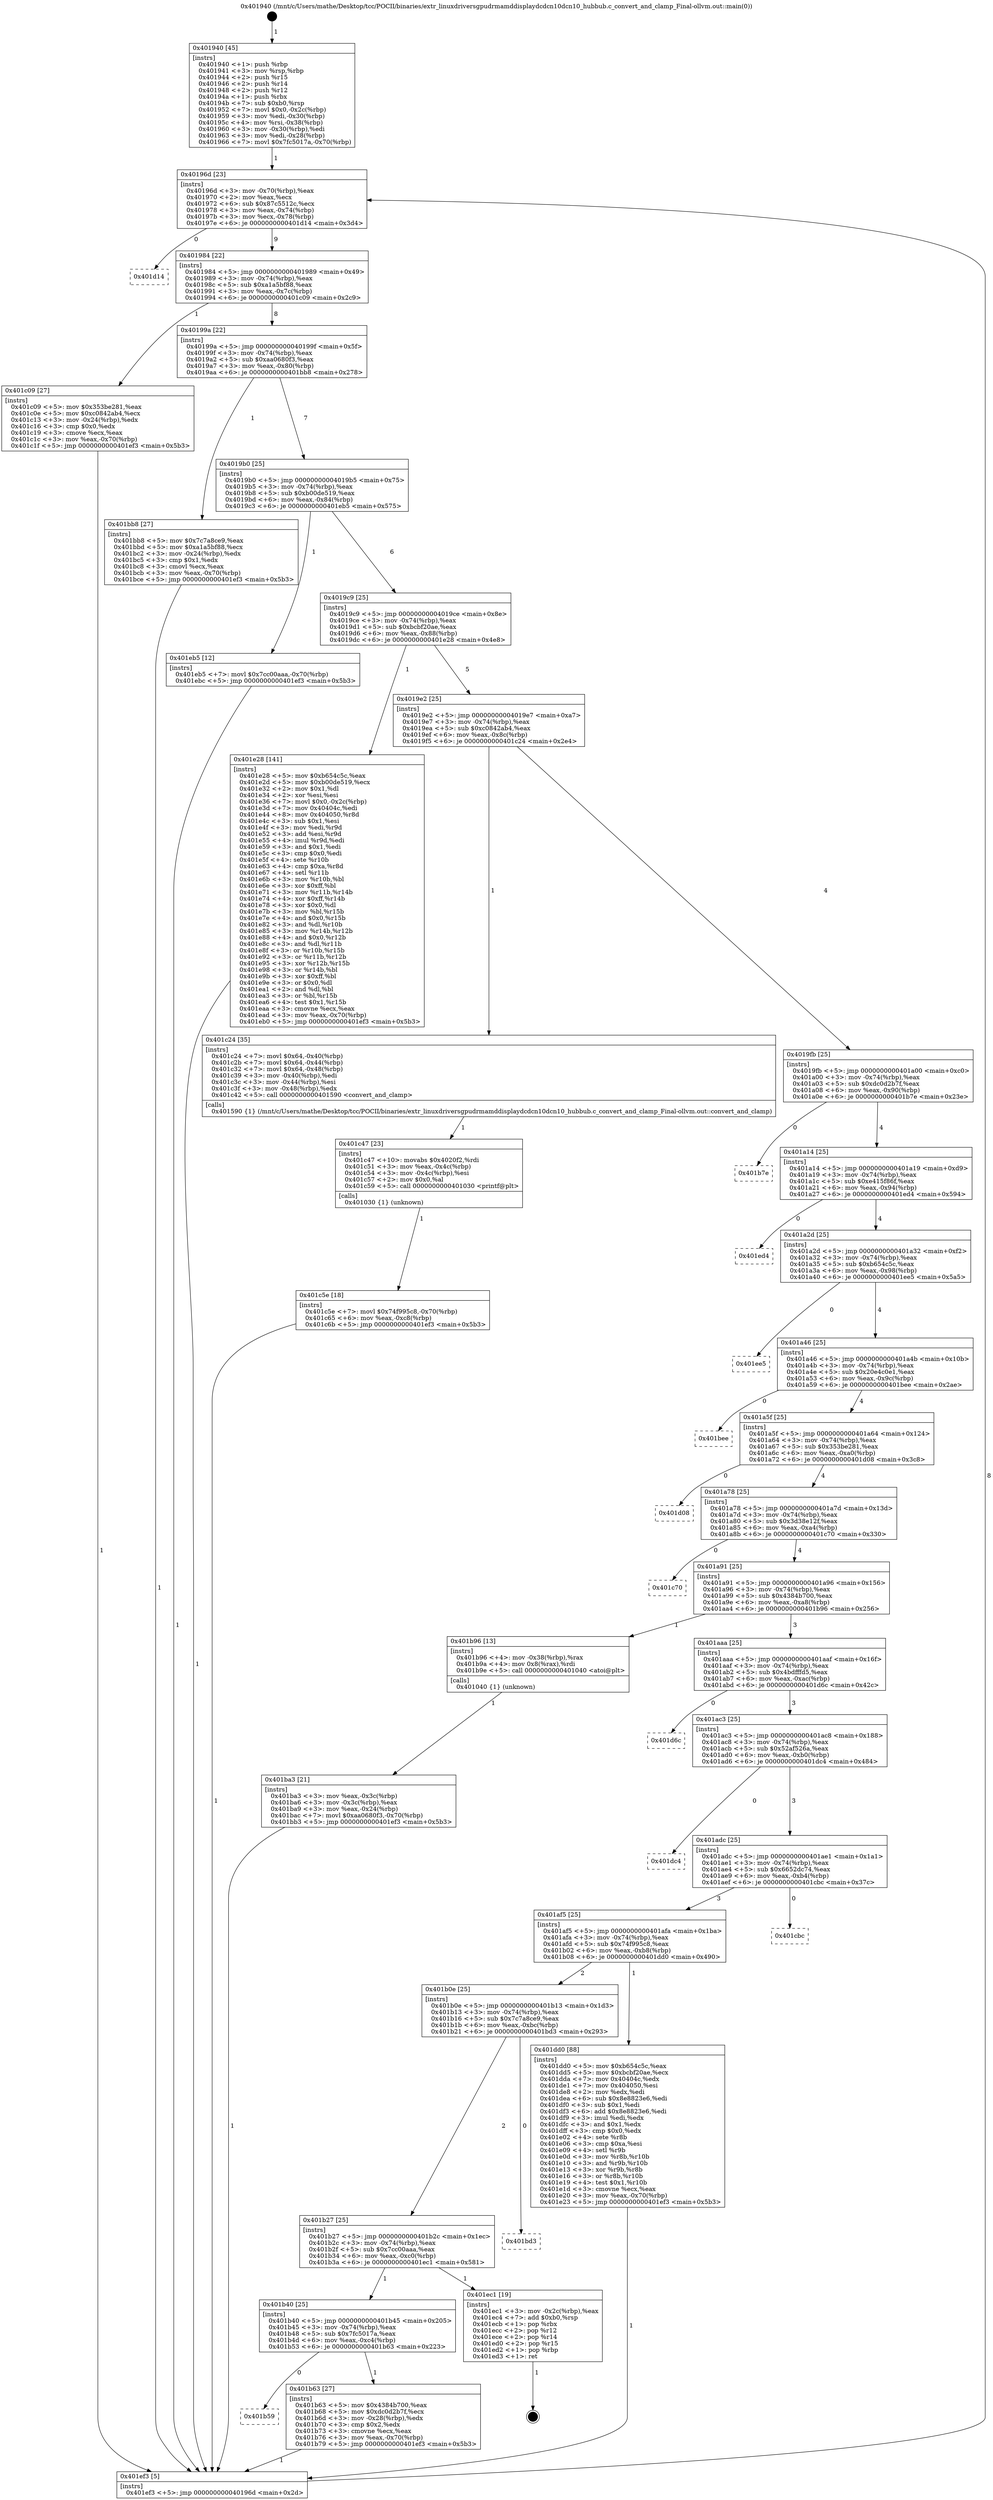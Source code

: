 digraph "0x401940" {
  label = "0x401940 (/mnt/c/Users/mathe/Desktop/tcc/POCII/binaries/extr_linuxdriversgpudrmamddisplaydcdcn10dcn10_hubbub.c_convert_and_clamp_Final-ollvm.out::main(0))"
  labelloc = "t"
  node[shape=record]

  Entry [label="",width=0.3,height=0.3,shape=circle,fillcolor=black,style=filled]
  "0x40196d" [label="{
     0x40196d [23]\l
     | [instrs]\l
     &nbsp;&nbsp;0x40196d \<+3\>: mov -0x70(%rbp),%eax\l
     &nbsp;&nbsp;0x401970 \<+2\>: mov %eax,%ecx\l
     &nbsp;&nbsp;0x401972 \<+6\>: sub $0x87c5512c,%ecx\l
     &nbsp;&nbsp;0x401978 \<+3\>: mov %eax,-0x74(%rbp)\l
     &nbsp;&nbsp;0x40197b \<+3\>: mov %ecx,-0x78(%rbp)\l
     &nbsp;&nbsp;0x40197e \<+6\>: je 0000000000401d14 \<main+0x3d4\>\l
  }"]
  "0x401d14" [label="{
     0x401d14\l
  }", style=dashed]
  "0x401984" [label="{
     0x401984 [22]\l
     | [instrs]\l
     &nbsp;&nbsp;0x401984 \<+5\>: jmp 0000000000401989 \<main+0x49\>\l
     &nbsp;&nbsp;0x401989 \<+3\>: mov -0x74(%rbp),%eax\l
     &nbsp;&nbsp;0x40198c \<+5\>: sub $0xa1a5bf88,%eax\l
     &nbsp;&nbsp;0x401991 \<+3\>: mov %eax,-0x7c(%rbp)\l
     &nbsp;&nbsp;0x401994 \<+6\>: je 0000000000401c09 \<main+0x2c9\>\l
  }"]
  Exit [label="",width=0.3,height=0.3,shape=circle,fillcolor=black,style=filled,peripheries=2]
  "0x401c09" [label="{
     0x401c09 [27]\l
     | [instrs]\l
     &nbsp;&nbsp;0x401c09 \<+5\>: mov $0x353be281,%eax\l
     &nbsp;&nbsp;0x401c0e \<+5\>: mov $0xc0842ab4,%ecx\l
     &nbsp;&nbsp;0x401c13 \<+3\>: mov -0x24(%rbp),%edx\l
     &nbsp;&nbsp;0x401c16 \<+3\>: cmp $0x0,%edx\l
     &nbsp;&nbsp;0x401c19 \<+3\>: cmove %ecx,%eax\l
     &nbsp;&nbsp;0x401c1c \<+3\>: mov %eax,-0x70(%rbp)\l
     &nbsp;&nbsp;0x401c1f \<+5\>: jmp 0000000000401ef3 \<main+0x5b3\>\l
  }"]
  "0x40199a" [label="{
     0x40199a [22]\l
     | [instrs]\l
     &nbsp;&nbsp;0x40199a \<+5\>: jmp 000000000040199f \<main+0x5f\>\l
     &nbsp;&nbsp;0x40199f \<+3\>: mov -0x74(%rbp),%eax\l
     &nbsp;&nbsp;0x4019a2 \<+5\>: sub $0xaa0680f3,%eax\l
     &nbsp;&nbsp;0x4019a7 \<+3\>: mov %eax,-0x80(%rbp)\l
     &nbsp;&nbsp;0x4019aa \<+6\>: je 0000000000401bb8 \<main+0x278\>\l
  }"]
  "0x401c5e" [label="{
     0x401c5e [18]\l
     | [instrs]\l
     &nbsp;&nbsp;0x401c5e \<+7\>: movl $0x74f995c8,-0x70(%rbp)\l
     &nbsp;&nbsp;0x401c65 \<+6\>: mov %eax,-0xc8(%rbp)\l
     &nbsp;&nbsp;0x401c6b \<+5\>: jmp 0000000000401ef3 \<main+0x5b3\>\l
  }"]
  "0x401bb8" [label="{
     0x401bb8 [27]\l
     | [instrs]\l
     &nbsp;&nbsp;0x401bb8 \<+5\>: mov $0x7c7a8ce9,%eax\l
     &nbsp;&nbsp;0x401bbd \<+5\>: mov $0xa1a5bf88,%ecx\l
     &nbsp;&nbsp;0x401bc2 \<+3\>: mov -0x24(%rbp),%edx\l
     &nbsp;&nbsp;0x401bc5 \<+3\>: cmp $0x1,%edx\l
     &nbsp;&nbsp;0x401bc8 \<+3\>: cmovl %ecx,%eax\l
     &nbsp;&nbsp;0x401bcb \<+3\>: mov %eax,-0x70(%rbp)\l
     &nbsp;&nbsp;0x401bce \<+5\>: jmp 0000000000401ef3 \<main+0x5b3\>\l
  }"]
  "0x4019b0" [label="{
     0x4019b0 [25]\l
     | [instrs]\l
     &nbsp;&nbsp;0x4019b0 \<+5\>: jmp 00000000004019b5 \<main+0x75\>\l
     &nbsp;&nbsp;0x4019b5 \<+3\>: mov -0x74(%rbp),%eax\l
     &nbsp;&nbsp;0x4019b8 \<+5\>: sub $0xb00de519,%eax\l
     &nbsp;&nbsp;0x4019bd \<+6\>: mov %eax,-0x84(%rbp)\l
     &nbsp;&nbsp;0x4019c3 \<+6\>: je 0000000000401eb5 \<main+0x575\>\l
  }"]
  "0x401c47" [label="{
     0x401c47 [23]\l
     | [instrs]\l
     &nbsp;&nbsp;0x401c47 \<+10\>: movabs $0x4020f2,%rdi\l
     &nbsp;&nbsp;0x401c51 \<+3\>: mov %eax,-0x4c(%rbp)\l
     &nbsp;&nbsp;0x401c54 \<+3\>: mov -0x4c(%rbp),%esi\l
     &nbsp;&nbsp;0x401c57 \<+2\>: mov $0x0,%al\l
     &nbsp;&nbsp;0x401c59 \<+5\>: call 0000000000401030 \<printf@plt\>\l
     | [calls]\l
     &nbsp;&nbsp;0x401030 \{1\} (unknown)\l
  }"]
  "0x401eb5" [label="{
     0x401eb5 [12]\l
     | [instrs]\l
     &nbsp;&nbsp;0x401eb5 \<+7\>: movl $0x7cc00aaa,-0x70(%rbp)\l
     &nbsp;&nbsp;0x401ebc \<+5\>: jmp 0000000000401ef3 \<main+0x5b3\>\l
  }"]
  "0x4019c9" [label="{
     0x4019c9 [25]\l
     | [instrs]\l
     &nbsp;&nbsp;0x4019c9 \<+5\>: jmp 00000000004019ce \<main+0x8e\>\l
     &nbsp;&nbsp;0x4019ce \<+3\>: mov -0x74(%rbp),%eax\l
     &nbsp;&nbsp;0x4019d1 \<+5\>: sub $0xbcbf20ae,%eax\l
     &nbsp;&nbsp;0x4019d6 \<+6\>: mov %eax,-0x88(%rbp)\l
     &nbsp;&nbsp;0x4019dc \<+6\>: je 0000000000401e28 \<main+0x4e8\>\l
  }"]
  "0x401ba3" [label="{
     0x401ba3 [21]\l
     | [instrs]\l
     &nbsp;&nbsp;0x401ba3 \<+3\>: mov %eax,-0x3c(%rbp)\l
     &nbsp;&nbsp;0x401ba6 \<+3\>: mov -0x3c(%rbp),%eax\l
     &nbsp;&nbsp;0x401ba9 \<+3\>: mov %eax,-0x24(%rbp)\l
     &nbsp;&nbsp;0x401bac \<+7\>: movl $0xaa0680f3,-0x70(%rbp)\l
     &nbsp;&nbsp;0x401bb3 \<+5\>: jmp 0000000000401ef3 \<main+0x5b3\>\l
  }"]
  "0x401e28" [label="{
     0x401e28 [141]\l
     | [instrs]\l
     &nbsp;&nbsp;0x401e28 \<+5\>: mov $0xb654c5c,%eax\l
     &nbsp;&nbsp;0x401e2d \<+5\>: mov $0xb00de519,%ecx\l
     &nbsp;&nbsp;0x401e32 \<+2\>: mov $0x1,%dl\l
     &nbsp;&nbsp;0x401e34 \<+2\>: xor %esi,%esi\l
     &nbsp;&nbsp;0x401e36 \<+7\>: movl $0x0,-0x2c(%rbp)\l
     &nbsp;&nbsp;0x401e3d \<+7\>: mov 0x40404c,%edi\l
     &nbsp;&nbsp;0x401e44 \<+8\>: mov 0x404050,%r8d\l
     &nbsp;&nbsp;0x401e4c \<+3\>: sub $0x1,%esi\l
     &nbsp;&nbsp;0x401e4f \<+3\>: mov %edi,%r9d\l
     &nbsp;&nbsp;0x401e52 \<+3\>: add %esi,%r9d\l
     &nbsp;&nbsp;0x401e55 \<+4\>: imul %r9d,%edi\l
     &nbsp;&nbsp;0x401e59 \<+3\>: and $0x1,%edi\l
     &nbsp;&nbsp;0x401e5c \<+3\>: cmp $0x0,%edi\l
     &nbsp;&nbsp;0x401e5f \<+4\>: sete %r10b\l
     &nbsp;&nbsp;0x401e63 \<+4\>: cmp $0xa,%r8d\l
     &nbsp;&nbsp;0x401e67 \<+4\>: setl %r11b\l
     &nbsp;&nbsp;0x401e6b \<+3\>: mov %r10b,%bl\l
     &nbsp;&nbsp;0x401e6e \<+3\>: xor $0xff,%bl\l
     &nbsp;&nbsp;0x401e71 \<+3\>: mov %r11b,%r14b\l
     &nbsp;&nbsp;0x401e74 \<+4\>: xor $0xff,%r14b\l
     &nbsp;&nbsp;0x401e78 \<+3\>: xor $0x0,%dl\l
     &nbsp;&nbsp;0x401e7b \<+3\>: mov %bl,%r15b\l
     &nbsp;&nbsp;0x401e7e \<+4\>: and $0x0,%r15b\l
     &nbsp;&nbsp;0x401e82 \<+3\>: and %dl,%r10b\l
     &nbsp;&nbsp;0x401e85 \<+3\>: mov %r14b,%r12b\l
     &nbsp;&nbsp;0x401e88 \<+4\>: and $0x0,%r12b\l
     &nbsp;&nbsp;0x401e8c \<+3\>: and %dl,%r11b\l
     &nbsp;&nbsp;0x401e8f \<+3\>: or %r10b,%r15b\l
     &nbsp;&nbsp;0x401e92 \<+3\>: or %r11b,%r12b\l
     &nbsp;&nbsp;0x401e95 \<+3\>: xor %r12b,%r15b\l
     &nbsp;&nbsp;0x401e98 \<+3\>: or %r14b,%bl\l
     &nbsp;&nbsp;0x401e9b \<+3\>: xor $0xff,%bl\l
     &nbsp;&nbsp;0x401e9e \<+3\>: or $0x0,%dl\l
     &nbsp;&nbsp;0x401ea1 \<+2\>: and %dl,%bl\l
     &nbsp;&nbsp;0x401ea3 \<+3\>: or %bl,%r15b\l
     &nbsp;&nbsp;0x401ea6 \<+4\>: test $0x1,%r15b\l
     &nbsp;&nbsp;0x401eaa \<+3\>: cmovne %ecx,%eax\l
     &nbsp;&nbsp;0x401ead \<+3\>: mov %eax,-0x70(%rbp)\l
     &nbsp;&nbsp;0x401eb0 \<+5\>: jmp 0000000000401ef3 \<main+0x5b3\>\l
  }"]
  "0x4019e2" [label="{
     0x4019e2 [25]\l
     | [instrs]\l
     &nbsp;&nbsp;0x4019e2 \<+5\>: jmp 00000000004019e7 \<main+0xa7\>\l
     &nbsp;&nbsp;0x4019e7 \<+3\>: mov -0x74(%rbp),%eax\l
     &nbsp;&nbsp;0x4019ea \<+5\>: sub $0xc0842ab4,%eax\l
     &nbsp;&nbsp;0x4019ef \<+6\>: mov %eax,-0x8c(%rbp)\l
     &nbsp;&nbsp;0x4019f5 \<+6\>: je 0000000000401c24 \<main+0x2e4\>\l
  }"]
  "0x401940" [label="{
     0x401940 [45]\l
     | [instrs]\l
     &nbsp;&nbsp;0x401940 \<+1\>: push %rbp\l
     &nbsp;&nbsp;0x401941 \<+3\>: mov %rsp,%rbp\l
     &nbsp;&nbsp;0x401944 \<+2\>: push %r15\l
     &nbsp;&nbsp;0x401946 \<+2\>: push %r14\l
     &nbsp;&nbsp;0x401948 \<+2\>: push %r12\l
     &nbsp;&nbsp;0x40194a \<+1\>: push %rbx\l
     &nbsp;&nbsp;0x40194b \<+7\>: sub $0xb0,%rsp\l
     &nbsp;&nbsp;0x401952 \<+7\>: movl $0x0,-0x2c(%rbp)\l
     &nbsp;&nbsp;0x401959 \<+3\>: mov %edi,-0x30(%rbp)\l
     &nbsp;&nbsp;0x40195c \<+4\>: mov %rsi,-0x38(%rbp)\l
     &nbsp;&nbsp;0x401960 \<+3\>: mov -0x30(%rbp),%edi\l
     &nbsp;&nbsp;0x401963 \<+3\>: mov %edi,-0x28(%rbp)\l
     &nbsp;&nbsp;0x401966 \<+7\>: movl $0x7fc5017a,-0x70(%rbp)\l
  }"]
  "0x401c24" [label="{
     0x401c24 [35]\l
     | [instrs]\l
     &nbsp;&nbsp;0x401c24 \<+7\>: movl $0x64,-0x40(%rbp)\l
     &nbsp;&nbsp;0x401c2b \<+7\>: movl $0x64,-0x44(%rbp)\l
     &nbsp;&nbsp;0x401c32 \<+7\>: movl $0x64,-0x48(%rbp)\l
     &nbsp;&nbsp;0x401c39 \<+3\>: mov -0x40(%rbp),%edi\l
     &nbsp;&nbsp;0x401c3c \<+3\>: mov -0x44(%rbp),%esi\l
     &nbsp;&nbsp;0x401c3f \<+3\>: mov -0x48(%rbp),%edx\l
     &nbsp;&nbsp;0x401c42 \<+5\>: call 0000000000401590 \<convert_and_clamp\>\l
     | [calls]\l
     &nbsp;&nbsp;0x401590 \{1\} (/mnt/c/Users/mathe/Desktop/tcc/POCII/binaries/extr_linuxdriversgpudrmamddisplaydcdcn10dcn10_hubbub.c_convert_and_clamp_Final-ollvm.out::convert_and_clamp)\l
  }"]
  "0x4019fb" [label="{
     0x4019fb [25]\l
     | [instrs]\l
     &nbsp;&nbsp;0x4019fb \<+5\>: jmp 0000000000401a00 \<main+0xc0\>\l
     &nbsp;&nbsp;0x401a00 \<+3\>: mov -0x74(%rbp),%eax\l
     &nbsp;&nbsp;0x401a03 \<+5\>: sub $0xdc0d2b7f,%eax\l
     &nbsp;&nbsp;0x401a08 \<+6\>: mov %eax,-0x90(%rbp)\l
     &nbsp;&nbsp;0x401a0e \<+6\>: je 0000000000401b7e \<main+0x23e\>\l
  }"]
  "0x401ef3" [label="{
     0x401ef3 [5]\l
     | [instrs]\l
     &nbsp;&nbsp;0x401ef3 \<+5\>: jmp 000000000040196d \<main+0x2d\>\l
  }"]
  "0x401b7e" [label="{
     0x401b7e\l
  }", style=dashed]
  "0x401a14" [label="{
     0x401a14 [25]\l
     | [instrs]\l
     &nbsp;&nbsp;0x401a14 \<+5\>: jmp 0000000000401a19 \<main+0xd9\>\l
     &nbsp;&nbsp;0x401a19 \<+3\>: mov -0x74(%rbp),%eax\l
     &nbsp;&nbsp;0x401a1c \<+5\>: sub $0xe415f86f,%eax\l
     &nbsp;&nbsp;0x401a21 \<+6\>: mov %eax,-0x94(%rbp)\l
     &nbsp;&nbsp;0x401a27 \<+6\>: je 0000000000401ed4 \<main+0x594\>\l
  }"]
  "0x401b59" [label="{
     0x401b59\l
  }", style=dashed]
  "0x401ed4" [label="{
     0x401ed4\l
  }", style=dashed]
  "0x401a2d" [label="{
     0x401a2d [25]\l
     | [instrs]\l
     &nbsp;&nbsp;0x401a2d \<+5\>: jmp 0000000000401a32 \<main+0xf2\>\l
     &nbsp;&nbsp;0x401a32 \<+3\>: mov -0x74(%rbp),%eax\l
     &nbsp;&nbsp;0x401a35 \<+5\>: sub $0xb654c5c,%eax\l
     &nbsp;&nbsp;0x401a3a \<+6\>: mov %eax,-0x98(%rbp)\l
     &nbsp;&nbsp;0x401a40 \<+6\>: je 0000000000401ee5 \<main+0x5a5\>\l
  }"]
  "0x401b63" [label="{
     0x401b63 [27]\l
     | [instrs]\l
     &nbsp;&nbsp;0x401b63 \<+5\>: mov $0x4384b700,%eax\l
     &nbsp;&nbsp;0x401b68 \<+5\>: mov $0xdc0d2b7f,%ecx\l
     &nbsp;&nbsp;0x401b6d \<+3\>: mov -0x28(%rbp),%edx\l
     &nbsp;&nbsp;0x401b70 \<+3\>: cmp $0x2,%edx\l
     &nbsp;&nbsp;0x401b73 \<+3\>: cmovne %ecx,%eax\l
     &nbsp;&nbsp;0x401b76 \<+3\>: mov %eax,-0x70(%rbp)\l
     &nbsp;&nbsp;0x401b79 \<+5\>: jmp 0000000000401ef3 \<main+0x5b3\>\l
  }"]
  "0x401ee5" [label="{
     0x401ee5\l
  }", style=dashed]
  "0x401a46" [label="{
     0x401a46 [25]\l
     | [instrs]\l
     &nbsp;&nbsp;0x401a46 \<+5\>: jmp 0000000000401a4b \<main+0x10b\>\l
     &nbsp;&nbsp;0x401a4b \<+3\>: mov -0x74(%rbp),%eax\l
     &nbsp;&nbsp;0x401a4e \<+5\>: sub $0x20e4c0e1,%eax\l
     &nbsp;&nbsp;0x401a53 \<+6\>: mov %eax,-0x9c(%rbp)\l
     &nbsp;&nbsp;0x401a59 \<+6\>: je 0000000000401bee \<main+0x2ae\>\l
  }"]
  "0x401b40" [label="{
     0x401b40 [25]\l
     | [instrs]\l
     &nbsp;&nbsp;0x401b40 \<+5\>: jmp 0000000000401b45 \<main+0x205\>\l
     &nbsp;&nbsp;0x401b45 \<+3\>: mov -0x74(%rbp),%eax\l
     &nbsp;&nbsp;0x401b48 \<+5\>: sub $0x7fc5017a,%eax\l
     &nbsp;&nbsp;0x401b4d \<+6\>: mov %eax,-0xc4(%rbp)\l
     &nbsp;&nbsp;0x401b53 \<+6\>: je 0000000000401b63 \<main+0x223\>\l
  }"]
  "0x401bee" [label="{
     0x401bee\l
  }", style=dashed]
  "0x401a5f" [label="{
     0x401a5f [25]\l
     | [instrs]\l
     &nbsp;&nbsp;0x401a5f \<+5\>: jmp 0000000000401a64 \<main+0x124\>\l
     &nbsp;&nbsp;0x401a64 \<+3\>: mov -0x74(%rbp),%eax\l
     &nbsp;&nbsp;0x401a67 \<+5\>: sub $0x353be281,%eax\l
     &nbsp;&nbsp;0x401a6c \<+6\>: mov %eax,-0xa0(%rbp)\l
     &nbsp;&nbsp;0x401a72 \<+6\>: je 0000000000401d08 \<main+0x3c8\>\l
  }"]
  "0x401ec1" [label="{
     0x401ec1 [19]\l
     | [instrs]\l
     &nbsp;&nbsp;0x401ec1 \<+3\>: mov -0x2c(%rbp),%eax\l
     &nbsp;&nbsp;0x401ec4 \<+7\>: add $0xb0,%rsp\l
     &nbsp;&nbsp;0x401ecb \<+1\>: pop %rbx\l
     &nbsp;&nbsp;0x401ecc \<+2\>: pop %r12\l
     &nbsp;&nbsp;0x401ece \<+2\>: pop %r14\l
     &nbsp;&nbsp;0x401ed0 \<+2\>: pop %r15\l
     &nbsp;&nbsp;0x401ed2 \<+1\>: pop %rbp\l
     &nbsp;&nbsp;0x401ed3 \<+1\>: ret\l
  }"]
  "0x401d08" [label="{
     0x401d08\l
  }", style=dashed]
  "0x401a78" [label="{
     0x401a78 [25]\l
     | [instrs]\l
     &nbsp;&nbsp;0x401a78 \<+5\>: jmp 0000000000401a7d \<main+0x13d\>\l
     &nbsp;&nbsp;0x401a7d \<+3\>: mov -0x74(%rbp),%eax\l
     &nbsp;&nbsp;0x401a80 \<+5\>: sub $0x3d38e12f,%eax\l
     &nbsp;&nbsp;0x401a85 \<+6\>: mov %eax,-0xa4(%rbp)\l
     &nbsp;&nbsp;0x401a8b \<+6\>: je 0000000000401c70 \<main+0x330\>\l
  }"]
  "0x401b27" [label="{
     0x401b27 [25]\l
     | [instrs]\l
     &nbsp;&nbsp;0x401b27 \<+5\>: jmp 0000000000401b2c \<main+0x1ec\>\l
     &nbsp;&nbsp;0x401b2c \<+3\>: mov -0x74(%rbp),%eax\l
     &nbsp;&nbsp;0x401b2f \<+5\>: sub $0x7cc00aaa,%eax\l
     &nbsp;&nbsp;0x401b34 \<+6\>: mov %eax,-0xc0(%rbp)\l
     &nbsp;&nbsp;0x401b3a \<+6\>: je 0000000000401ec1 \<main+0x581\>\l
  }"]
  "0x401c70" [label="{
     0x401c70\l
  }", style=dashed]
  "0x401a91" [label="{
     0x401a91 [25]\l
     | [instrs]\l
     &nbsp;&nbsp;0x401a91 \<+5\>: jmp 0000000000401a96 \<main+0x156\>\l
     &nbsp;&nbsp;0x401a96 \<+3\>: mov -0x74(%rbp),%eax\l
     &nbsp;&nbsp;0x401a99 \<+5\>: sub $0x4384b700,%eax\l
     &nbsp;&nbsp;0x401a9e \<+6\>: mov %eax,-0xa8(%rbp)\l
     &nbsp;&nbsp;0x401aa4 \<+6\>: je 0000000000401b96 \<main+0x256\>\l
  }"]
  "0x401bd3" [label="{
     0x401bd3\l
  }", style=dashed]
  "0x401b96" [label="{
     0x401b96 [13]\l
     | [instrs]\l
     &nbsp;&nbsp;0x401b96 \<+4\>: mov -0x38(%rbp),%rax\l
     &nbsp;&nbsp;0x401b9a \<+4\>: mov 0x8(%rax),%rdi\l
     &nbsp;&nbsp;0x401b9e \<+5\>: call 0000000000401040 \<atoi@plt\>\l
     | [calls]\l
     &nbsp;&nbsp;0x401040 \{1\} (unknown)\l
  }"]
  "0x401aaa" [label="{
     0x401aaa [25]\l
     | [instrs]\l
     &nbsp;&nbsp;0x401aaa \<+5\>: jmp 0000000000401aaf \<main+0x16f\>\l
     &nbsp;&nbsp;0x401aaf \<+3\>: mov -0x74(%rbp),%eax\l
     &nbsp;&nbsp;0x401ab2 \<+5\>: sub $0x4bdfffd5,%eax\l
     &nbsp;&nbsp;0x401ab7 \<+6\>: mov %eax,-0xac(%rbp)\l
     &nbsp;&nbsp;0x401abd \<+6\>: je 0000000000401d6c \<main+0x42c\>\l
  }"]
  "0x401b0e" [label="{
     0x401b0e [25]\l
     | [instrs]\l
     &nbsp;&nbsp;0x401b0e \<+5\>: jmp 0000000000401b13 \<main+0x1d3\>\l
     &nbsp;&nbsp;0x401b13 \<+3\>: mov -0x74(%rbp),%eax\l
     &nbsp;&nbsp;0x401b16 \<+5\>: sub $0x7c7a8ce9,%eax\l
     &nbsp;&nbsp;0x401b1b \<+6\>: mov %eax,-0xbc(%rbp)\l
     &nbsp;&nbsp;0x401b21 \<+6\>: je 0000000000401bd3 \<main+0x293\>\l
  }"]
  "0x401d6c" [label="{
     0x401d6c\l
  }", style=dashed]
  "0x401ac3" [label="{
     0x401ac3 [25]\l
     | [instrs]\l
     &nbsp;&nbsp;0x401ac3 \<+5\>: jmp 0000000000401ac8 \<main+0x188\>\l
     &nbsp;&nbsp;0x401ac8 \<+3\>: mov -0x74(%rbp),%eax\l
     &nbsp;&nbsp;0x401acb \<+5\>: sub $0x52af526a,%eax\l
     &nbsp;&nbsp;0x401ad0 \<+6\>: mov %eax,-0xb0(%rbp)\l
     &nbsp;&nbsp;0x401ad6 \<+6\>: je 0000000000401dc4 \<main+0x484\>\l
  }"]
  "0x401dd0" [label="{
     0x401dd0 [88]\l
     | [instrs]\l
     &nbsp;&nbsp;0x401dd0 \<+5\>: mov $0xb654c5c,%eax\l
     &nbsp;&nbsp;0x401dd5 \<+5\>: mov $0xbcbf20ae,%ecx\l
     &nbsp;&nbsp;0x401dda \<+7\>: mov 0x40404c,%edx\l
     &nbsp;&nbsp;0x401de1 \<+7\>: mov 0x404050,%esi\l
     &nbsp;&nbsp;0x401de8 \<+2\>: mov %edx,%edi\l
     &nbsp;&nbsp;0x401dea \<+6\>: sub $0x8e8823e6,%edi\l
     &nbsp;&nbsp;0x401df0 \<+3\>: sub $0x1,%edi\l
     &nbsp;&nbsp;0x401df3 \<+6\>: add $0x8e8823e6,%edi\l
     &nbsp;&nbsp;0x401df9 \<+3\>: imul %edi,%edx\l
     &nbsp;&nbsp;0x401dfc \<+3\>: and $0x1,%edx\l
     &nbsp;&nbsp;0x401dff \<+3\>: cmp $0x0,%edx\l
     &nbsp;&nbsp;0x401e02 \<+4\>: sete %r8b\l
     &nbsp;&nbsp;0x401e06 \<+3\>: cmp $0xa,%esi\l
     &nbsp;&nbsp;0x401e09 \<+4\>: setl %r9b\l
     &nbsp;&nbsp;0x401e0d \<+3\>: mov %r8b,%r10b\l
     &nbsp;&nbsp;0x401e10 \<+3\>: and %r9b,%r10b\l
     &nbsp;&nbsp;0x401e13 \<+3\>: xor %r9b,%r8b\l
     &nbsp;&nbsp;0x401e16 \<+3\>: or %r8b,%r10b\l
     &nbsp;&nbsp;0x401e19 \<+4\>: test $0x1,%r10b\l
     &nbsp;&nbsp;0x401e1d \<+3\>: cmovne %ecx,%eax\l
     &nbsp;&nbsp;0x401e20 \<+3\>: mov %eax,-0x70(%rbp)\l
     &nbsp;&nbsp;0x401e23 \<+5\>: jmp 0000000000401ef3 \<main+0x5b3\>\l
  }"]
  "0x401dc4" [label="{
     0x401dc4\l
  }", style=dashed]
  "0x401adc" [label="{
     0x401adc [25]\l
     | [instrs]\l
     &nbsp;&nbsp;0x401adc \<+5\>: jmp 0000000000401ae1 \<main+0x1a1\>\l
     &nbsp;&nbsp;0x401ae1 \<+3\>: mov -0x74(%rbp),%eax\l
     &nbsp;&nbsp;0x401ae4 \<+5\>: sub $0x6652dc74,%eax\l
     &nbsp;&nbsp;0x401ae9 \<+6\>: mov %eax,-0xb4(%rbp)\l
     &nbsp;&nbsp;0x401aef \<+6\>: je 0000000000401cbc \<main+0x37c\>\l
  }"]
  "0x401af5" [label="{
     0x401af5 [25]\l
     | [instrs]\l
     &nbsp;&nbsp;0x401af5 \<+5\>: jmp 0000000000401afa \<main+0x1ba\>\l
     &nbsp;&nbsp;0x401afa \<+3\>: mov -0x74(%rbp),%eax\l
     &nbsp;&nbsp;0x401afd \<+5\>: sub $0x74f995c8,%eax\l
     &nbsp;&nbsp;0x401b02 \<+6\>: mov %eax,-0xb8(%rbp)\l
     &nbsp;&nbsp;0x401b08 \<+6\>: je 0000000000401dd0 \<main+0x490\>\l
  }"]
  "0x401cbc" [label="{
     0x401cbc\l
  }", style=dashed]
  Entry -> "0x401940" [label=" 1"]
  "0x40196d" -> "0x401d14" [label=" 0"]
  "0x40196d" -> "0x401984" [label=" 9"]
  "0x401ec1" -> Exit [label=" 1"]
  "0x401984" -> "0x401c09" [label=" 1"]
  "0x401984" -> "0x40199a" [label=" 8"]
  "0x401eb5" -> "0x401ef3" [label=" 1"]
  "0x40199a" -> "0x401bb8" [label=" 1"]
  "0x40199a" -> "0x4019b0" [label=" 7"]
  "0x401e28" -> "0x401ef3" [label=" 1"]
  "0x4019b0" -> "0x401eb5" [label=" 1"]
  "0x4019b0" -> "0x4019c9" [label=" 6"]
  "0x401dd0" -> "0x401ef3" [label=" 1"]
  "0x4019c9" -> "0x401e28" [label=" 1"]
  "0x4019c9" -> "0x4019e2" [label=" 5"]
  "0x401c5e" -> "0x401ef3" [label=" 1"]
  "0x4019e2" -> "0x401c24" [label=" 1"]
  "0x4019e2" -> "0x4019fb" [label=" 4"]
  "0x401c47" -> "0x401c5e" [label=" 1"]
  "0x4019fb" -> "0x401b7e" [label=" 0"]
  "0x4019fb" -> "0x401a14" [label=" 4"]
  "0x401c24" -> "0x401c47" [label=" 1"]
  "0x401a14" -> "0x401ed4" [label=" 0"]
  "0x401a14" -> "0x401a2d" [label=" 4"]
  "0x401c09" -> "0x401ef3" [label=" 1"]
  "0x401a2d" -> "0x401ee5" [label=" 0"]
  "0x401a2d" -> "0x401a46" [label=" 4"]
  "0x401bb8" -> "0x401ef3" [label=" 1"]
  "0x401a46" -> "0x401bee" [label=" 0"]
  "0x401a46" -> "0x401a5f" [label=" 4"]
  "0x401b96" -> "0x401ba3" [label=" 1"]
  "0x401a5f" -> "0x401d08" [label=" 0"]
  "0x401a5f" -> "0x401a78" [label=" 4"]
  "0x401ef3" -> "0x40196d" [label=" 8"]
  "0x401a78" -> "0x401c70" [label=" 0"]
  "0x401a78" -> "0x401a91" [label=" 4"]
  "0x401b63" -> "0x401ef3" [label=" 1"]
  "0x401a91" -> "0x401b96" [label=" 1"]
  "0x401a91" -> "0x401aaa" [label=" 3"]
  "0x401b40" -> "0x401b59" [label=" 0"]
  "0x401aaa" -> "0x401d6c" [label=" 0"]
  "0x401aaa" -> "0x401ac3" [label=" 3"]
  "0x401ba3" -> "0x401ef3" [label=" 1"]
  "0x401ac3" -> "0x401dc4" [label=" 0"]
  "0x401ac3" -> "0x401adc" [label=" 3"]
  "0x401b27" -> "0x401b40" [label=" 1"]
  "0x401adc" -> "0x401cbc" [label=" 0"]
  "0x401adc" -> "0x401af5" [label=" 3"]
  "0x401b27" -> "0x401ec1" [label=" 1"]
  "0x401af5" -> "0x401dd0" [label=" 1"]
  "0x401af5" -> "0x401b0e" [label=" 2"]
  "0x401b40" -> "0x401b63" [label=" 1"]
  "0x401b0e" -> "0x401bd3" [label=" 0"]
  "0x401b0e" -> "0x401b27" [label=" 2"]
  "0x401940" -> "0x40196d" [label=" 1"]
}
